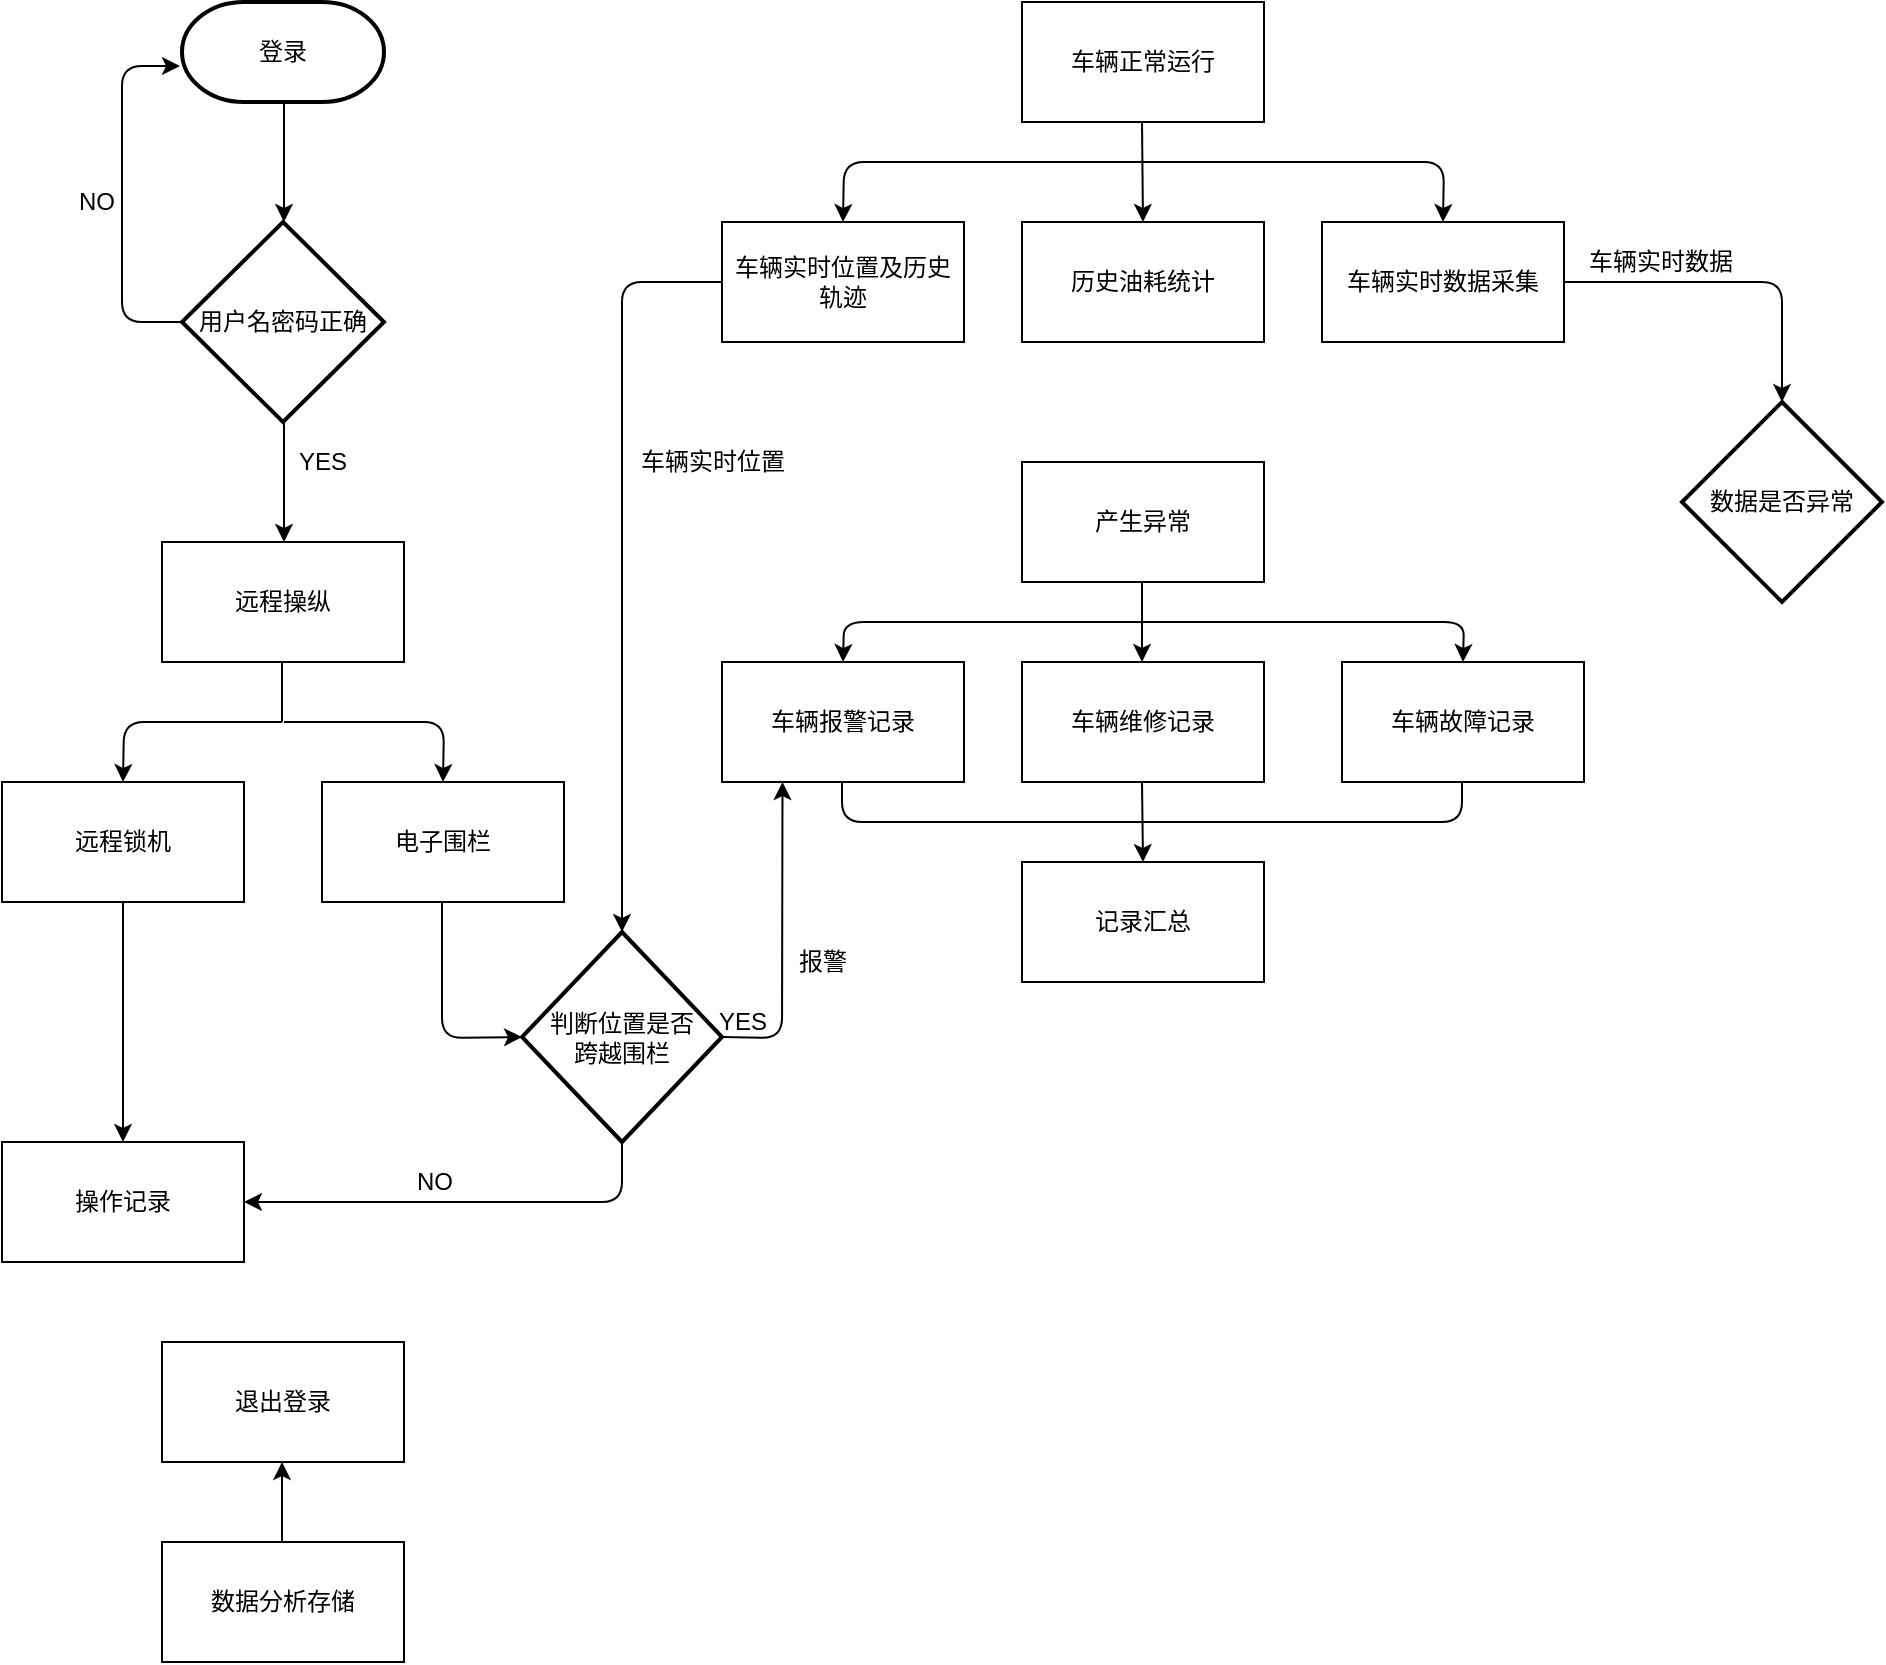<mxfile version="14.9.2" type="github">
  <diagram id="uVVHbZ5zzUsosa_pbIDt" name="第 1 页">
    <mxGraphModel dx="2702" dy="898" grid="1" gridSize="10" guides="1" tooltips="1" connect="1" arrows="1" fold="1" page="1" pageScale="1" pageWidth="827" pageHeight="1169" math="0" shadow="0">
      <root>
        <mxCell id="0" />
        <mxCell id="1" parent="0" />
        <mxCell id="u4ja5PV-2jD8R5-x6oz--1" value="登录" style="strokeWidth=2;html=1;shape=mxgraph.flowchart.terminator;whiteSpace=wrap;" parent="1" vertex="1">
          <mxGeometry x="-370" y="50" width="101" height="50" as="geometry" />
        </mxCell>
        <mxCell id="u4ja5PV-2jD8R5-x6oz--20" value="历史油耗统计" style="rounded=0;whiteSpace=wrap;html=1;" parent="1" vertex="1">
          <mxGeometry x="50" y="160" width="121" height="60" as="geometry" />
        </mxCell>
        <mxCell id="u4ja5PV-2jD8R5-x6oz--21" value="车辆正常运行" style="rounded=0;whiteSpace=wrap;html=1;" parent="1" vertex="1">
          <mxGeometry x="50" y="50" width="121" height="60" as="geometry" />
        </mxCell>
        <mxCell id="u4ja5PV-2jD8R5-x6oz--23" value="远程操纵" style="rounded=0;whiteSpace=wrap;html=1;" parent="1" vertex="1">
          <mxGeometry x="-380" y="320" width="121" height="60" as="geometry" />
        </mxCell>
        <mxCell id="u4ja5PV-2jD8R5-x6oz--24" value="产生异常" style="rounded=0;whiteSpace=wrap;html=1;" parent="1" vertex="1">
          <mxGeometry x="50" y="280" width="121" height="60" as="geometry" />
        </mxCell>
        <mxCell id="u4ja5PV-2jD8R5-x6oz--25" value="车辆实时数据采集" style="rounded=0;whiteSpace=wrap;html=1;" parent="1" vertex="1">
          <mxGeometry x="200" y="160" width="121" height="60" as="geometry" />
        </mxCell>
        <mxCell id="u4ja5PV-2jD8R5-x6oz--26" value="车辆实时位置及历史轨迹" style="rounded=0;whiteSpace=wrap;html=1;" parent="1" vertex="1">
          <mxGeometry x="-100" y="160" width="121" height="60" as="geometry" />
        </mxCell>
        <mxCell id="u4ja5PV-2jD8R5-x6oz--27" value="电子围栏" style="rounded=0;whiteSpace=wrap;html=1;" parent="1" vertex="1">
          <mxGeometry x="-300" y="440" width="121" height="60" as="geometry" />
        </mxCell>
        <mxCell id="u4ja5PV-2jD8R5-x6oz--28" value="远程锁机" style="rounded=0;whiteSpace=wrap;html=1;" parent="1" vertex="1">
          <mxGeometry x="-460" y="440" width="121" height="60" as="geometry" />
        </mxCell>
        <mxCell id="u4ja5PV-2jD8R5-x6oz--29" value="车辆故障记录" style="rounded=0;whiteSpace=wrap;html=1;" parent="1" vertex="1">
          <mxGeometry x="210" y="380" width="121" height="60" as="geometry" />
        </mxCell>
        <mxCell id="u4ja5PV-2jD8R5-x6oz--30" value="车辆维修记录" style="rounded=0;whiteSpace=wrap;html=1;" parent="1" vertex="1">
          <mxGeometry x="50" y="380" width="121" height="60" as="geometry" />
        </mxCell>
        <mxCell id="u4ja5PV-2jD8R5-x6oz--31" value="车辆报警记录" style="rounded=0;whiteSpace=wrap;html=1;" parent="1" vertex="1">
          <mxGeometry x="-100" y="380" width="121" height="60" as="geometry" />
        </mxCell>
        <mxCell id="u4ja5PV-2jD8R5-x6oz--45" value="用户名密码正确" style="strokeWidth=2;html=1;shape=mxgraph.flowchart.decision;whiteSpace=wrap;" parent="1" vertex="1">
          <mxGeometry x="-370" y="160" width="101" height="100" as="geometry" />
        </mxCell>
        <mxCell id="fqiULsxtpZcxbG4pa3M_-9" value="数据分析存储" style="rounded=0;whiteSpace=wrap;html=1;" vertex="1" parent="1">
          <mxGeometry x="-380" y="820" width="121" height="60" as="geometry" />
        </mxCell>
        <mxCell id="fqiULsxtpZcxbG4pa3M_-10" value="操作记录" style="rounded=0;whiteSpace=wrap;html=1;" vertex="1" parent="1">
          <mxGeometry x="-460" y="620" width="121" height="60" as="geometry" />
        </mxCell>
        <mxCell id="fqiULsxtpZcxbG4pa3M_-15" value="记录汇总" style="rounded=0;whiteSpace=wrap;html=1;" vertex="1" parent="1">
          <mxGeometry x="50" y="480" width="121" height="60" as="geometry" />
        </mxCell>
        <mxCell id="fqiULsxtpZcxbG4pa3M_-17" value="" style="endArrow=classic;html=1;" edge="1" parent="1">
          <mxGeometry width="50" height="50" relative="1" as="geometry">
            <mxPoint x="-320" y="820" as="sourcePoint" />
            <mxPoint x="-320" y="780" as="targetPoint" />
          </mxGeometry>
        </mxCell>
        <mxCell id="fqiULsxtpZcxbG4pa3M_-18" value="退出登录" style="rounded=0;whiteSpace=wrap;html=1;" vertex="1" parent="1">
          <mxGeometry x="-380" y="720" width="121" height="60" as="geometry" />
        </mxCell>
        <mxCell id="fqiULsxtpZcxbG4pa3M_-20" value="" style="endArrow=classic;html=1;" edge="1" parent="1">
          <mxGeometry width="50" height="50" relative="1" as="geometry">
            <mxPoint x="-319" y="100" as="sourcePoint" />
            <mxPoint x="-319" y="160" as="targetPoint" />
          </mxGeometry>
        </mxCell>
        <mxCell id="fqiULsxtpZcxbG4pa3M_-21" value="" style="endArrow=classic;html=1;entryX=-0.01;entryY=0.64;entryDx=0;entryDy=0;entryPerimeter=0;" edge="1" parent="1" target="u4ja5PV-2jD8R5-x6oz--1">
          <mxGeometry width="50" height="50" relative="1" as="geometry">
            <mxPoint x="-370" y="210" as="sourcePoint" />
            <mxPoint x="-320" y="160" as="targetPoint" />
            <Array as="points">
              <mxPoint x="-400" y="210" />
              <mxPoint x="-400" y="82" />
            </Array>
          </mxGeometry>
        </mxCell>
        <mxCell id="fqiULsxtpZcxbG4pa3M_-22" value="NO" style="text;html=1;align=center;verticalAlign=middle;resizable=0;points=[];autosize=1;strokeColor=none;" vertex="1" parent="1">
          <mxGeometry x="-428" y="140" width="30" height="20" as="geometry" />
        </mxCell>
        <mxCell id="fqiULsxtpZcxbG4pa3M_-23" value="" style="endArrow=classic;html=1;" edge="1" parent="1">
          <mxGeometry width="50" height="50" relative="1" as="geometry">
            <mxPoint x="-319" y="260" as="sourcePoint" />
            <mxPoint x="-319" y="320" as="targetPoint" />
          </mxGeometry>
        </mxCell>
        <mxCell id="fqiULsxtpZcxbG4pa3M_-25" value="" style="endArrow=none;html=1;" edge="1" parent="1">
          <mxGeometry width="50" height="50" relative="1" as="geometry">
            <mxPoint x="-320" y="410" as="sourcePoint" />
            <mxPoint x="-320" y="380" as="targetPoint" />
          </mxGeometry>
        </mxCell>
        <mxCell id="fqiULsxtpZcxbG4pa3M_-26" value="" style="endArrow=classic;html=1;entryX=0.5;entryY=0;entryDx=0;entryDy=0;" edge="1" parent="1" target="u4ja5PV-2jD8R5-x6oz--27">
          <mxGeometry width="50" height="50" relative="1" as="geometry">
            <mxPoint x="-319" y="410" as="sourcePoint" />
            <mxPoint x="-269" y="360" as="targetPoint" />
            <Array as="points">
              <mxPoint x="-239" y="410" />
            </Array>
          </mxGeometry>
        </mxCell>
        <mxCell id="fqiULsxtpZcxbG4pa3M_-27" value="" style="endArrow=classic;html=1;entryX=0.5;entryY=0;entryDx=0;entryDy=0;" edge="1" parent="1" target="u4ja5PV-2jD8R5-x6oz--28">
          <mxGeometry width="50" height="50" relative="1" as="geometry">
            <mxPoint x="-320" y="410" as="sourcePoint" />
            <mxPoint x="-270" y="360" as="targetPoint" />
            <Array as="points">
              <mxPoint x="-399" y="410" />
            </Array>
          </mxGeometry>
        </mxCell>
        <mxCell id="fqiULsxtpZcxbG4pa3M_-30" value="" style="endArrow=classic;html=1;entryX=0.5;entryY=0;entryDx=0;entryDy=0;exitX=0.5;exitY=1;exitDx=0;exitDy=0;" edge="1" parent="1" source="u4ja5PV-2jD8R5-x6oz--28" target="fqiULsxtpZcxbG4pa3M_-10">
          <mxGeometry width="50" height="50" relative="1" as="geometry">
            <mxPoint x="-399" y="560" as="sourcePoint" />
            <mxPoint x="-269" y="480" as="targetPoint" />
          </mxGeometry>
        </mxCell>
        <mxCell id="fqiULsxtpZcxbG4pa3M_-32" value="YES" style="text;html=1;align=center;verticalAlign=middle;resizable=0;points=[];autosize=1;strokeColor=none;" vertex="1" parent="1">
          <mxGeometry x="-320" y="270" width="40" height="20" as="geometry" />
        </mxCell>
        <mxCell id="fqiULsxtpZcxbG4pa3M_-33" value="" style="endArrow=classic;html=1;entryX=0.5;entryY=0;entryDx=0;entryDy=0;" edge="1" parent="1" target="u4ja5PV-2jD8R5-x6oz--20">
          <mxGeometry width="50" height="50" relative="1" as="geometry">
            <mxPoint x="110" y="110" as="sourcePoint" />
            <mxPoint x="160" y="60" as="targetPoint" />
          </mxGeometry>
        </mxCell>
        <mxCell id="fqiULsxtpZcxbG4pa3M_-34" value="" style="endArrow=classic;html=1;entryX=0.5;entryY=0;entryDx=0;entryDy=0;" edge="1" parent="1" target="u4ja5PV-2jD8R5-x6oz--26">
          <mxGeometry width="50" height="50" relative="1" as="geometry">
            <mxPoint x="111" y="130" as="sourcePoint" />
            <mxPoint x="161" y="80" as="targetPoint" />
            <Array as="points">
              <mxPoint x="-39" y="130" />
            </Array>
          </mxGeometry>
        </mxCell>
        <mxCell id="fqiULsxtpZcxbG4pa3M_-35" value="" style="endArrow=classic;html=1;entryX=0.5;entryY=0;entryDx=0;entryDy=0;" edge="1" parent="1" target="u4ja5PV-2jD8R5-x6oz--25">
          <mxGeometry width="50" height="50" relative="1" as="geometry">
            <mxPoint x="111" y="130" as="sourcePoint" />
            <mxPoint x="161" y="80" as="targetPoint" />
            <Array as="points">
              <mxPoint x="261" y="130" />
            </Array>
          </mxGeometry>
        </mxCell>
        <mxCell id="fqiULsxtpZcxbG4pa3M_-36" value="" style="endArrow=classic;html=1;entryX=0.5;entryY=0;entryDx=0;entryDy=0;entryPerimeter=0;" edge="1" parent="1" target="fqiULsxtpZcxbG4pa3M_-45">
          <mxGeometry width="50" height="50" relative="1" as="geometry">
            <mxPoint x="-100" y="190" as="sourcePoint" />
            <mxPoint x="-150" y="580" as="targetPoint" />
            <Array as="points">
              <mxPoint x="-150" y="190" />
            </Array>
          </mxGeometry>
        </mxCell>
        <mxCell id="fqiULsxtpZcxbG4pa3M_-39" value="报警" style="text;html=1;align=center;verticalAlign=middle;resizable=0;points=[];autosize=1;strokeColor=none;" vertex="1" parent="1">
          <mxGeometry x="-70" y="520" width="40" height="20" as="geometry" />
        </mxCell>
        <mxCell id="fqiULsxtpZcxbG4pa3M_-42" value="" style="endArrow=classic;html=1;" edge="1" parent="1">
          <mxGeometry width="50" height="50" relative="1" as="geometry">
            <mxPoint x="110" y="340" as="sourcePoint" />
            <mxPoint x="110" y="380" as="targetPoint" />
          </mxGeometry>
        </mxCell>
        <mxCell id="fqiULsxtpZcxbG4pa3M_-43" value="" style="endArrow=classic;html=1;entryX=0.5;entryY=0;entryDx=0;entryDy=0;" edge="1" parent="1" target="u4ja5PV-2jD8R5-x6oz--29">
          <mxGeometry width="50" height="50" relative="1" as="geometry">
            <mxPoint x="110" y="360" as="sourcePoint" />
            <mxPoint x="160" y="310" as="targetPoint" />
            <Array as="points">
              <mxPoint x="271" y="360" />
            </Array>
          </mxGeometry>
        </mxCell>
        <mxCell id="fqiULsxtpZcxbG4pa3M_-44" value="" style="endArrow=classic;html=1;entryX=0.5;entryY=0;entryDx=0;entryDy=0;" edge="1" parent="1" target="u4ja5PV-2jD8R5-x6oz--31">
          <mxGeometry width="50" height="50" relative="1" as="geometry">
            <mxPoint x="110" y="360" as="sourcePoint" />
            <mxPoint x="160" y="310" as="targetPoint" />
            <Array as="points">
              <mxPoint x="-39" y="360" />
            </Array>
          </mxGeometry>
        </mxCell>
        <mxCell id="fqiULsxtpZcxbG4pa3M_-45" value="&lt;div&gt;判断位置是否&lt;/div&gt;&lt;div&gt;跨越围栏&lt;/div&gt;" style="strokeWidth=2;html=1;shape=mxgraph.flowchart.decision;whiteSpace=wrap;" vertex="1" parent="1">
          <mxGeometry x="-200" y="515" width="100" height="105" as="geometry" />
        </mxCell>
        <mxCell id="fqiULsxtpZcxbG4pa3M_-46" value="" style="endArrow=classic;html=1;entryX=0;entryY=0.5;entryDx=0;entryDy=0;entryPerimeter=0;" edge="1" parent="1" target="fqiULsxtpZcxbG4pa3M_-45">
          <mxGeometry width="50" height="50" relative="1" as="geometry">
            <mxPoint x="-240" y="500" as="sourcePoint" />
            <mxPoint x="-190" y="450" as="targetPoint" />
            <Array as="points">
              <mxPoint x="-240" y="568" />
            </Array>
          </mxGeometry>
        </mxCell>
        <mxCell id="fqiULsxtpZcxbG4pa3M_-47" value="车辆实时位置" style="text;html=1;align=center;verticalAlign=middle;resizable=0;points=[];autosize=1;strokeColor=none;" vertex="1" parent="1">
          <mxGeometry x="-150" y="270" width="90" height="20" as="geometry" />
        </mxCell>
        <mxCell id="fqiULsxtpZcxbG4pa3M_-48" value="" style="endArrow=classic;html=1;entryX=0.25;entryY=1;entryDx=0;entryDy=0;exitX=1;exitY=0.5;exitDx=0;exitDy=0;exitPerimeter=0;" edge="1" parent="1" source="fqiULsxtpZcxbG4pa3M_-45" target="u4ja5PV-2jD8R5-x6oz--31">
          <mxGeometry width="50" height="50" relative="1" as="geometry">
            <mxPoint x="-100" y="625" as="sourcePoint" />
            <mxPoint x="-50" y="575" as="targetPoint" />
            <Array as="points">
              <mxPoint x="-70" y="568" />
            </Array>
          </mxGeometry>
        </mxCell>
        <mxCell id="fqiULsxtpZcxbG4pa3M_-50" value="" style="endArrow=none;html=1;" edge="1" parent="1">
          <mxGeometry width="50" height="50" relative="1" as="geometry">
            <mxPoint x="-40" y="440" as="sourcePoint" />
            <mxPoint x="110" y="460" as="targetPoint" />
            <Array as="points">
              <mxPoint x="-40" y="460" />
            </Array>
          </mxGeometry>
        </mxCell>
        <mxCell id="fqiULsxtpZcxbG4pa3M_-51" value="" style="endArrow=classic;html=1;entryX=0.5;entryY=0;entryDx=0;entryDy=0;" edge="1" parent="1" target="fqiULsxtpZcxbG4pa3M_-15">
          <mxGeometry width="50" height="50" relative="1" as="geometry">
            <mxPoint x="110" y="440" as="sourcePoint" />
            <mxPoint x="160" y="390" as="targetPoint" />
          </mxGeometry>
        </mxCell>
        <mxCell id="fqiULsxtpZcxbG4pa3M_-53" value="" style="endArrow=none;html=1;" edge="1" parent="1">
          <mxGeometry width="50" height="50" relative="1" as="geometry">
            <mxPoint x="110" y="460" as="sourcePoint" />
            <mxPoint x="270" y="440" as="targetPoint" />
            <Array as="points">
              <mxPoint x="270" y="460" />
            </Array>
          </mxGeometry>
        </mxCell>
        <mxCell id="fqiULsxtpZcxbG4pa3M_-54" value="数据是否异常" style="strokeWidth=2;html=1;shape=mxgraph.flowchart.decision;whiteSpace=wrap;" vertex="1" parent="1">
          <mxGeometry x="380" y="250" width="100" height="100" as="geometry" />
        </mxCell>
        <mxCell id="fqiULsxtpZcxbG4pa3M_-55" value="" style="endArrow=classic;html=1;entryX=0.5;entryY=0;entryDx=0;entryDy=0;entryPerimeter=0;" edge="1" parent="1" target="fqiULsxtpZcxbG4pa3M_-54">
          <mxGeometry width="50" height="50" relative="1" as="geometry">
            <mxPoint x="321" y="190" as="sourcePoint" />
            <mxPoint x="371" y="140" as="targetPoint" />
            <Array as="points">
              <mxPoint x="430" y="190" />
            </Array>
          </mxGeometry>
        </mxCell>
        <mxCell id="fqiULsxtpZcxbG4pa3M_-56" value="车辆实时数据" style="text;html=1;align=center;verticalAlign=middle;resizable=0;points=[];autosize=1;strokeColor=none;" vertex="1" parent="1">
          <mxGeometry x="324" y="170" width="90" height="20" as="geometry" />
        </mxCell>
        <mxCell id="fqiULsxtpZcxbG4pa3M_-57" value="YES" style="text;html=1;align=center;verticalAlign=middle;resizable=0;points=[];autosize=1;strokeColor=none;" vertex="1" parent="1">
          <mxGeometry x="-110" y="550" width="40" height="20" as="geometry" />
        </mxCell>
        <mxCell id="fqiULsxtpZcxbG4pa3M_-59" value="NO" style="text;html=1;align=center;verticalAlign=middle;resizable=0;points=[];autosize=1;strokeColor=none;" vertex="1" parent="1">
          <mxGeometry x="-259" y="630" width="30" height="20" as="geometry" />
        </mxCell>
        <mxCell id="fqiULsxtpZcxbG4pa3M_-60" value="" style="endArrow=classic;html=1;entryX=1;entryY=0.5;entryDx=0;entryDy=0;" edge="1" parent="1" target="fqiULsxtpZcxbG4pa3M_-10">
          <mxGeometry width="50" height="50" relative="1" as="geometry">
            <mxPoint x="-150" y="620" as="sourcePoint" />
            <mxPoint x="-100" y="570" as="targetPoint" />
            <Array as="points">
              <mxPoint x="-150" y="650" />
            </Array>
          </mxGeometry>
        </mxCell>
      </root>
    </mxGraphModel>
  </diagram>
</mxfile>
